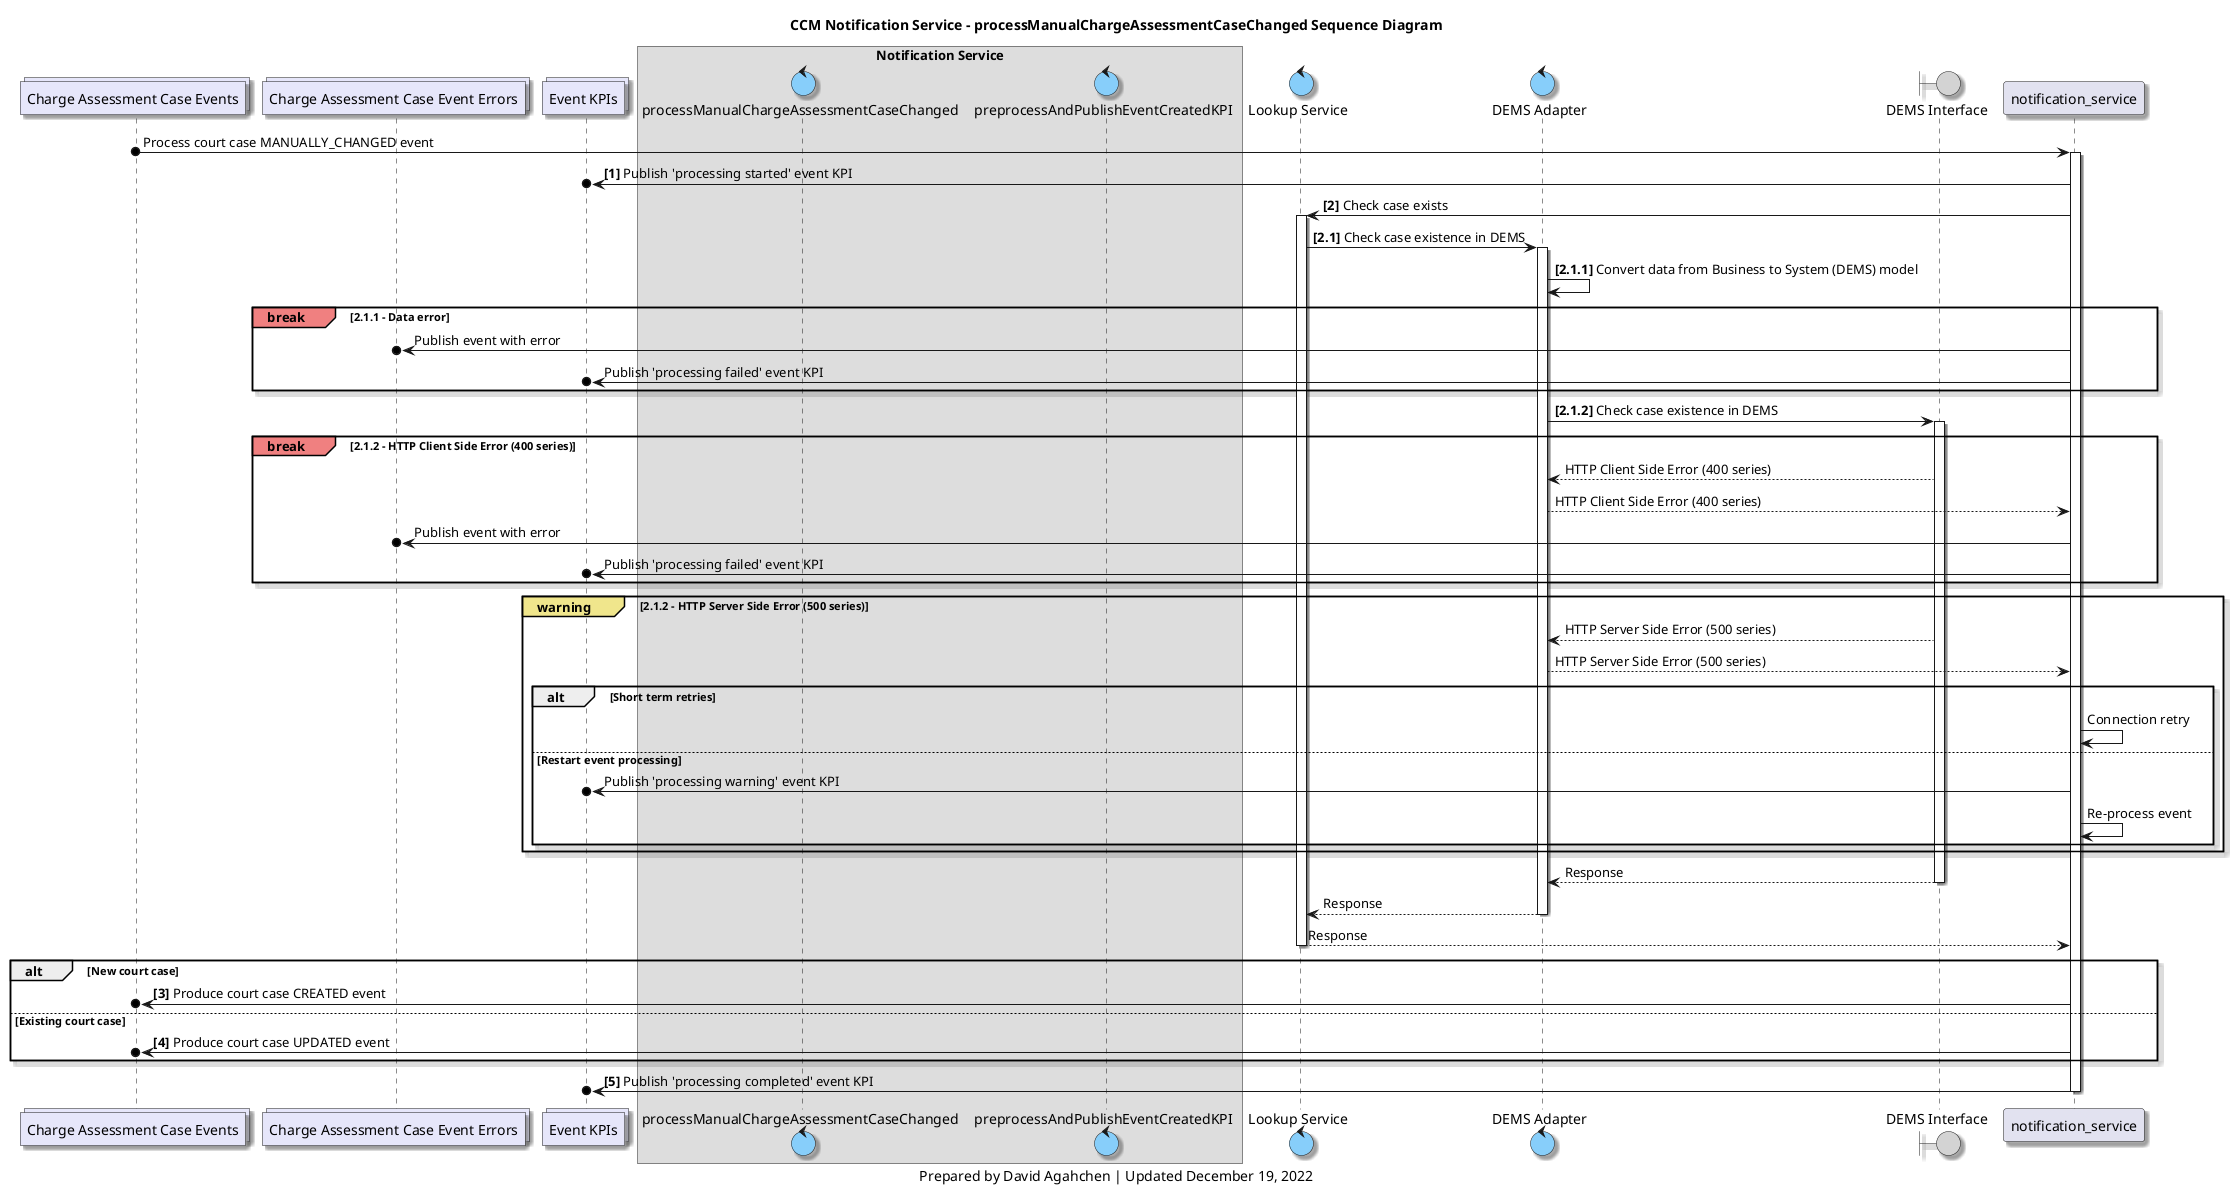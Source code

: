 @startuml
'hide footbox

skinparam Shadowing true
skinparam CollectionsBackgroundColor Lavender
skinparam ControlBackgroundColor LightSkyBlue
skinparam BoundaryBackgroundColor LightGrey


/' 
Available colours
https://plantuml-documentation.readthedocs.io/en/latest/formatting/color-names.html
'/

collections charge_assessment_cases_topic as "Charge Assessment Case Events"
collections errors_topic as "Charge Assessment Case Event Errors"
collections kpis_topic as "Event KPIs"

' box #LightBlue Notification Service
box Notification Service
control ns_processManualChargeAssessmentCaseChanged as "processManualChargeAssessmentCaseChanged"
control ns_preprocessAndPublishEventCreatedKPI as "preprocessAndPublishEventCreatedKPI"
end box


control lookup_service as "Lookup Service"
control d_adapter as "DEMS Adapter"
boundary d_interface as "DEMS Interface"

title
CCM Notification Service - processManualChargeAssessmentCaseChanged Sequence Diagram
end title

charge_assessment_cases_topic o-> notification_service: Process court case MANUALLY_CHANGED event
activate notification_service

notification_service ->o kpis_topic: **[1]** Publish 'processing started' event KPI

notification_service -> lookup_service: **[2]** Check case exists
activate lookup_service

lookup_service -> d_adapter: **[2.1]** Check case existence in DEMS
activate d_adapter
d_adapter -> d_adapter: **[2.1.1]** Convert data from Business to System (DEMS) model


break#LightCoral 2.1.1 - Data error
    notification_service ->o errors_topic: Publish event with error
    notification_service ->o kpis_topic: Publish 'processing failed' event KPI
end break

d_adapter -> d_interface: **[2.1.2]** Check case existence in DEMS
activate d_interface

break#LightCoral 2.1.2 - HTTP Client Side Error (400 series)
    d_interface --> d_adapter: HTTP Client Side Error (400 series)
    d_adapter --> notification_service: HTTP Client Side Error (400 series)
    notification_service ->o errors_topic: Publish event with error
    notification_service ->o kpis_topic: Publish 'processing failed' event KPI
end break

group#Khaki warning [2.1.2 - HTTP Server Side Error (500 series)]
    d_interface --> d_adapter: HTTP Server Side Error (500 series)
    d_adapter --> notification_service: HTTP Server Side Error (500 series)
    alt Short term retries
        notification_service -> notification_service: Connection retry
    else Restart event processing
        notification_service ->o kpis_topic: Publish 'processing warning' event KPI
        notification_service -> notification_service: Re-process event
    end
end group

d_interface --> d_adapter: Response
deactivate d_interface
d_adapter --> lookup_service: Response
deactivate d_adapter
lookup_service --> notification_service: Response
deactivate lookup_service
alt New court case
    notification_service ->o charge_assessment_cases_topic: **[3]** Produce court case CREATED event
else Existing court case
    notification_service ->o charge_assessment_cases_topic: **[4]** Produce court case UPDATED event
end

notification_service ->o kpis_topic: **[5]** Publish 'processing completed' event KPI

deactivate notification_service

caption
Prepared by David Agahchen | Updated December 19, 2022
end caption
@enduml